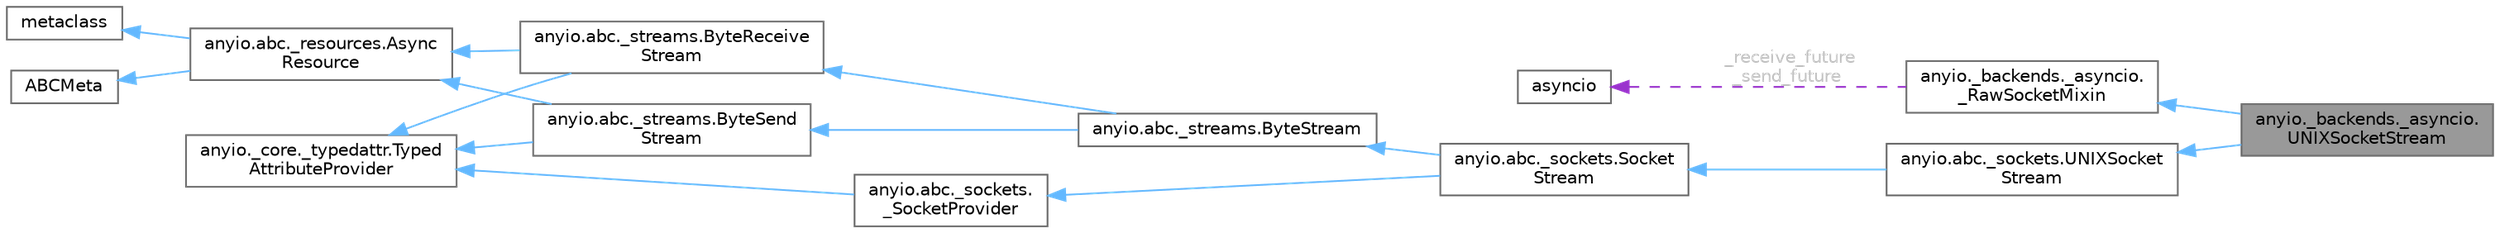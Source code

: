 digraph "anyio._backends._asyncio.UNIXSocketStream"
{
 // LATEX_PDF_SIZE
  bgcolor="transparent";
  edge [fontname=Helvetica,fontsize=10,labelfontname=Helvetica,labelfontsize=10];
  node [fontname=Helvetica,fontsize=10,shape=box,height=0.2,width=0.4];
  rankdir="LR";
  Node1 [id="Node000001",label="anyio._backends._asyncio.\lUNIXSocketStream",height=0.2,width=0.4,color="gray40", fillcolor="grey60", style="filled", fontcolor="black",tooltip=" "];
  Node2 -> Node1 [id="edge1_Node000001_Node000002",dir="back",color="steelblue1",style="solid",tooltip=" "];
  Node2 [id="Node000002",label="anyio._backends._asyncio.\l_RawSocketMixin",height=0.2,width=0.4,color="gray40", fillcolor="white", style="filled",URL="$classanyio_1_1__backends_1_1__asyncio_1_1__RawSocketMixin.html",tooltip=" "];
  Node3 -> Node2 [id="edge2_Node000002_Node000003",dir="back",color="darkorchid3",style="dashed",tooltip=" ",label=" _receive_future\n_send_future",fontcolor="grey" ];
  Node3 [id="Node000003",label="asyncio",height=0.2,width=0.4,color="gray40", fillcolor="white", style="filled",tooltip=" "];
  Node4 -> Node1 [id="edge3_Node000001_Node000004",dir="back",color="steelblue1",style="solid",tooltip=" "];
  Node4 [id="Node000004",label="anyio.abc._sockets.UNIXSocket\lStream",height=0.2,width=0.4,color="gray40", fillcolor="white", style="filled",URL="$classanyio_1_1abc_1_1__sockets_1_1UNIXSocketStream.html",tooltip=" "];
  Node5 -> Node4 [id="edge4_Node000004_Node000005",dir="back",color="steelblue1",style="solid",tooltip=" "];
  Node5 [id="Node000005",label="anyio.abc._sockets.Socket\lStream",height=0.2,width=0.4,color="gray40", fillcolor="white", style="filled",URL="$classanyio_1_1abc_1_1__sockets_1_1SocketStream.html",tooltip=" "];
  Node6 -> Node5 [id="edge5_Node000005_Node000006",dir="back",color="steelblue1",style="solid",tooltip=" "];
  Node6 [id="Node000006",label="anyio.abc._streams.ByteStream",height=0.2,width=0.4,color="gray40", fillcolor="white", style="filled",URL="$classanyio_1_1abc_1_1__streams_1_1ByteStream.html",tooltip=" "];
  Node7 -> Node6 [id="edge6_Node000006_Node000007",dir="back",color="steelblue1",style="solid",tooltip=" "];
  Node7 [id="Node000007",label="anyio.abc._streams.ByteReceive\lStream",height=0.2,width=0.4,color="gray40", fillcolor="white", style="filled",URL="$classanyio_1_1abc_1_1__streams_1_1ByteReceiveStream.html",tooltip=" "];
  Node8 -> Node7 [id="edge7_Node000007_Node000008",dir="back",color="steelblue1",style="solid",tooltip=" "];
  Node8 [id="Node000008",label="anyio.abc._resources.Async\lResource",height=0.2,width=0.4,color="gray40", fillcolor="white", style="filled",URL="$classanyio_1_1abc_1_1__resources_1_1AsyncResource.html",tooltip=" "];
  Node9 -> Node8 [id="edge8_Node000008_Node000009",dir="back",color="steelblue1",style="solid",tooltip=" "];
  Node9 [id="Node000009",label="metaclass",height=0.2,width=0.4,color="gray40", fillcolor="white", style="filled",tooltip=" "];
  Node10 -> Node8 [id="edge9_Node000008_Node000010",dir="back",color="steelblue1",style="solid",tooltip=" "];
  Node10 [id="Node000010",label="ABCMeta",height=0.2,width=0.4,color="gray40", fillcolor="white", style="filled",tooltip=" "];
  Node11 -> Node7 [id="edge10_Node000007_Node000011",dir="back",color="steelblue1",style="solid",tooltip=" "];
  Node11 [id="Node000011",label="anyio._core._typedattr.Typed\lAttributeProvider",height=0.2,width=0.4,color="gray40", fillcolor="white", style="filled",URL="$classanyio_1_1__core_1_1__typedattr_1_1TypedAttributeProvider.html",tooltip=" "];
  Node12 -> Node6 [id="edge11_Node000006_Node000012",dir="back",color="steelblue1",style="solid",tooltip=" "];
  Node12 [id="Node000012",label="anyio.abc._streams.ByteSend\lStream",height=0.2,width=0.4,color="gray40", fillcolor="white", style="filled",URL="$classanyio_1_1abc_1_1__streams_1_1ByteSendStream.html",tooltip=" "];
  Node8 -> Node12 [id="edge12_Node000012_Node000008",dir="back",color="steelblue1",style="solid",tooltip=" "];
  Node11 -> Node12 [id="edge13_Node000012_Node000011",dir="back",color="steelblue1",style="solid",tooltip=" "];
  Node13 -> Node5 [id="edge14_Node000005_Node000013",dir="back",color="steelblue1",style="solid",tooltip=" "];
  Node13 [id="Node000013",label="anyio.abc._sockets.\l_SocketProvider",height=0.2,width=0.4,color="gray40", fillcolor="white", style="filled",URL="$classanyio_1_1abc_1_1__sockets_1_1__SocketProvider.html",tooltip=" "];
  Node11 -> Node13 [id="edge15_Node000013_Node000011",dir="back",color="steelblue1",style="solid",tooltip=" "];
}
